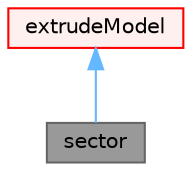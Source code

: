 digraph "sector"
{
 // LATEX_PDF_SIZE
  bgcolor="transparent";
  edge [fontname=Helvetica,fontsize=10,labelfontname=Helvetica,labelfontsize=10];
  node [fontname=Helvetica,fontsize=10,shape=box,height=0.2,width=0.4];
  Node1 [id="Node000001",label="sector",height=0.2,width=0.4,color="gray40", fillcolor="grey60", style="filled", fontcolor="black",tooltip="Extrudes by rotating a surface around an axis."];
  Node2 -> Node1 [id="edge1_Node000001_Node000002",dir="back",color="steelblue1",style="solid",tooltip=" "];
  Node2 [id="Node000002",label="extrudeModel",height=0.2,width=0.4,color="red", fillcolor="#FFF0F0", style="filled",URL="$classFoam_1_1extrudeModel.html",tooltip="Top level extrusion model class."];
}
